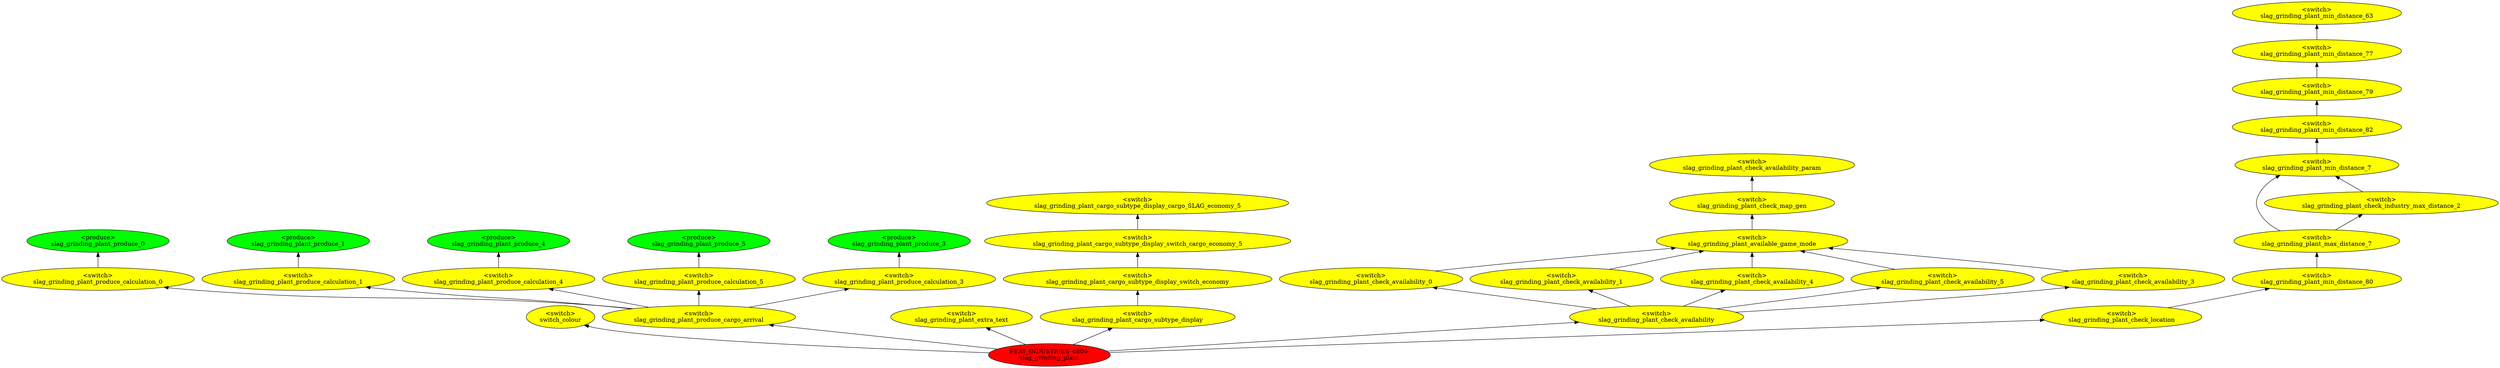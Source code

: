 digraph {
rankdir="BT"
switch_colour [fillcolor=yellow style="filled" label="<switch>\nswitch_colour"]
slag_grinding_plant_produce_0 [fillcolor=green style="filled" label="<produce>\nslag_grinding_plant_produce_0"]
slag_grinding_plant_produce_calculation_0 [fillcolor=yellow style="filled" label="<switch>\nslag_grinding_plant_produce_calculation_0"]
slag_grinding_plant_produce_1 [fillcolor=green style="filled" label="<produce>\nslag_grinding_plant_produce_1"]
slag_grinding_plant_produce_calculation_1 [fillcolor=yellow style="filled" label="<switch>\nslag_grinding_plant_produce_calculation_1"]
slag_grinding_plant_produce_4 [fillcolor=green style="filled" label="<produce>\nslag_grinding_plant_produce_4"]
slag_grinding_plant_produce_calculation_4 [fillcolor=yellow style="filled" label="<switch>\nslag_grinding_plant_produce_calculation_4"]
slag_grinding_plant_produce_5 [fillcolor=green style="filled" label="<produce>\nslag_grinding_plant_produce_5"]
slag_grinding_plant_produce_calculation_5 [fillcolor=yellow style="filled" label="<switch>\nslag_grinding_plant_produce_calculation_5"]
slag_grinding_plant_produce_3 [fillcolor=green style="filled" label="<produce>\nslag_grinding_plant_produce_3"]
slag_grinding_plant_produce_calculation_3 [fillcolor=yellow style="filled" label="<switch>\nslag_grinding_plant_produce_calculation_3"]
slag_grinding_plant_produce_cargo_arrival [fillcolor=yellow style="filled" label="<switch>\nslag_grinding_plant_produce_cargo_arrival"]
slag_grinding_plant_extra_text [fillcolor=yellow style="filled" label="<switch>\nslag_grinding_plant_extra_text"]
slag_grinding_plant_cargo_subtype_display_cargo_SLAG_economy_5 [fillcolor=yellow style="filled" label="<switch>\nslag_grinding_plant_cargo_subtype_display_cargo_SLAG_economy_5"]
slag_grinding_plant_cargo_subtype_display_switch_cargo_economy_5 [fillcolor=yellow style="filled" label="<switch>\nslag_grinding_plant_cargo_subtype_display_switch_cargo_economy_5"]
slag_grinding_plant_cargo_subtype_display_switch_economy [fillcolor=yellow style="filled" label="<switch>\nslag_grinding_plant_cargo_subtype_display_switch_economy"]
slag_grinding_plant_cargo_subtype_display [fillcolor=yellow style="filled" label="<switch>\nslag_grinding_plant_cargo_subtype_display"]
slag_grinding_plant_check_availability_param [fillcolor=yellow style="filled" label="<switch>\nslag_grinding_plant_check_availability_param"]
slag_grinding_plant_check_map_gen [fillcolor=yellow style="filled" label="<switch>\nslag_grinding_plant_check_map_gen"]
slag_grinding_plant_available_game_mode [fillcolor=yellow style="filled" label="<switch>\nslag_grinding_plant_available_game_mode"]
slag_grinding_plant_check_availability_0 [fillcolor=yellow style="filled" label="<switch>\nslag_grinding_plant_check_availability_0"]
slag_grinding_plant_check_availability_1 [fillcolor=yellow style="filled" label="<switch>\nslag_grinding_plant_check_availability_1"]
slag_grinding_plant_check_availability_4 [fillcolor=yellow style="filled" label="<switch>\nslag_grinding_plant_check_availability_4"]
slag_grinding_plant_check_availability_5 [fillcolor=yellow style="filled" label="<switch>\nslag_grinding_plant_check_availability_5"]
slag_grinding_plant_check_availability_3 [fillcolor=yellow style="filled" label="<switch>\nslag_grinding_plant_check_availability_3"]
slag_grinding_plant_check_availability [fillcolor=yellow style="filled" label="<switch>\nslag_grinding_plant_check_availability"]
slag_grinding_plant_min_distance_63 [fillcolor=yellow style="filled" label="<switch>\nslag_grinding_plant_min_distance_63"]
slag_grinding_plant_min_distance_77 [fillcolor=yellow style="filled" label="<switch>\nslag_grinding_plant_min_distance_77"]
slag_grinding_plant_min_distance_79 [fillcolor=yellow style="filled" label="<switch>\nslag_grinding_plant_min_distance_79"]
slag_grinding_plant_min_distance_82 [fillcolor=yellow style="filled" label="<switch>\nslag_grinding_plant_min_distance_82"]
slag_grinding_plant_min_distance_7 [fillcolor=yellow style="filled" label="<switch>\nslag_grinding_plant_min_distance_7"]
slag_grinding_plant_check_industry_max_distance_2 [fillcolor=yellow style="filled" label="<switch>\nslag_grinding_plant_check_industry_max_distance_2"]
slag_grinding_plant_max_distance_7 [fillcolor=yellow style="filled" label="<switch>\nslag_grinding_plant_max_distance_7"]
slag_grinding_plant_min_distance_80 [fillcolor=yellow style="filled" label="<switch>\nslag_grinding_plant_min_distance_80"]
slag_grinding_plant_check_location [fillcolor=yellow style="filled" label="<switch>\nslag_grinding_plant_check_location"]
slag_grinding_plant [fillcolor=red style="filled" label="FEAT_INDUSTRIES <80>\nslag_grinding_plant"]
slag_grinding_plant_min_distance_79->slag_grinding_plant_min_distance_77
slag_grinding_plant_check_availability_3->slag_grinding_plant_available_game_mode
slag_grinding_plant_produce_cargo_arrival->slag_grinding_plant_produce_calculation_4
slag_grinding_plant_check_availability_4->slag_grinding_plant_available_game_mode
slag_grinding_plant_max_distance_7->slag_grinding_plant_check_industry_max_distance_2
slag_grinding_plant_check_availability->slag_grinding_plant_check_availability_4
slag_grinding_plant->switch_colour
slag_grinding_plant_produce_calculation_1->slag_grinding_plant_produce_1
slag_grinding_plant_cargo_subtype_display->slag_grinding_plant_cargo_subtype_display_switch_economy
slag_grinding_plant_check_availability_1->slag_grinding_plant_available_game_mode
slag_grinding_plant_check_location->slag_grinding_plant_min_distance_80
slag_grinding_plant_produce_cargo_arrival->slag_grinding_plant_produce_calculation_3
slag_grinding_plant_min_distance_80->slag_grinding_plant_max_distance_7
slag_grinding_plant_available_game_mode->slag_grinding_plant_check_map_gen
slag_grinding_plant_cargo_subtype_display_switch_economy->slag_grinding_plant_cargo_subtype_display_switch_cargo_economy_5
slag_grinding_plant->slag_grinding_plant_check_availability
slag_grinding_plant->slag_grinding_plant_cargo_subtype_display
slag_grinding_plant_produce_cargo_arrival->slag_grinding_plant_produce_calculation_1
slag_grinding_plant_check_availability->slag_grinding_plant_check_availability_0
slag_grinding_plant_check_availability_0->slag_grinding_plant_available_game_mode
slag_grinding_plant_check_availability_5->slag_grinding_plant_available_game_mode
slag_grinding_plant_min_distance_82->slag_grinding_plant_min_distance_79
slag_grinding_plant_max_distance_7->slag_grinding_plant_min_distance_7
slag_grinding_plant->slag_grinding_plant_extra_text
slag_grinding_plant->slag_grinding_plant_produce_cargo_arrival
slag_grinding_plant_check_availability->slag_grinding_plant_check_availability_3
slag_grinding_plant_min_distance_7->slag_grinding_plant_min_distance_82
slag_grinding_plant->slag_grinding_plant_check_location
slag_grinding_plant_check_availability->slag_grinding_plant_check_availability_1
slag_grinding_plant_min_distance_77->slag_grinding_plant_min_distance_63
slag_grinding_plant_produce_calculation_5->slag_grinding_plant_produce_5
slag_grinding_plant_check_industry_max_distance_2->slag_grinding_plant_min_distance_7
slag_grinding_plant_check_availability->slag_grinding_plant_check_availability_5
slag_grinding_plant_produce_cargo_arrival->slag_grinding_plant_produce_calculation_5
slag_grinding_plant_produce_cargo_arrival->slag_grinding_plant_produce_calculation_0
slag_grinding_plant_cargo_subtype_display_switch_cargo_economy_5->slag_grinding_plant_cargo_subtype_display_cargo_SLAG_economy_5
slag_grinding_plant_produce_calculation_0->slag_grinding_plant_produce_0
slag_grinding_plant_check_map_gen->slag_grinding_plant_check_availability_param
slag_grinding_plant_produce_calculation_4->slag_grinding_plant_produce_4
slag_grinding_plant_produce_calculation_3->slag_grinding_plant_produce_3
}
